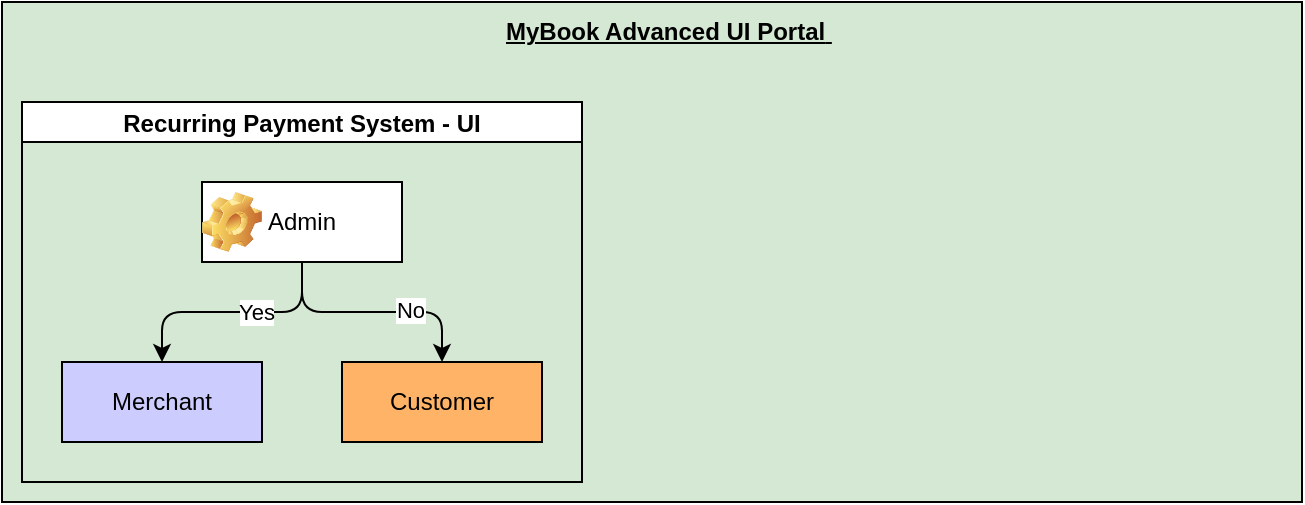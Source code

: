<mxfile version="24.0.4" type="github">
  <diagram name="Page-1" id="QXQrOLrh2TxL8ZML69AA">
    <mxGraphModel dx="1234" dy="576" grid="1" gridSize="10" guides="1" tooltips="1" connect="1" arrows="1" fold="1" page="1" pageScale="1" pageWidth="850" pageHeight="1100" math="0" shadow="0">
      <root>
        <mxCell id="0" />
        <mxCell id="1" parent="0" />
        <mxCell id="E8B6rwo0TzkrYEJieWMp-24" value="" style="rounded=0;whiteSpace=wrap;html=1;fillColor=#D5E8D4;" vertex="1" parent="1">
          <mxGeometry x="90" y="60" width="650" height="250" as="geometry" />
        </mxCell>
        <mxCell id="E8B6rwo0TzkrYEJieWMp-25" value="&lt;div style=&quot;&quot;&gt;&lt;span style=&quot;background-color: initial;&quot;&gt;MyBook Advanced UI Portal&lt;/span&gt;&lt;span style=&quot;background-color: initial; text-wrap: nowrap; color: rgba(0, 0, 0, 0); font-family: monospace; font-size: 0px;&quot;&gt;%3 CmxGraphModel%3E%3Croot%3E%3CmxCell%20id%3D%220%22%2F%3E%3CmxCell%20id%3D%221%22%20parent%3D%220%22%2F%3E%3CmxCell%20id%3D%222%22%20value%3D%22c%22%20style%3D%22ellipse%3BwhiteSpace%3Dwrap%3Bhtml%3D1%3B%22%20vertex%3D%221%22%20parent%3D%221%22%3E%3CmxGeometry%20x%3D%22340%22%20y%3D%22470%22%20width%3D%2210%22%20height%3D%2210%22%20as%3D%22geometry%22%2F%3E%3C%2FmxCell%3E%3C%2Froot%3E%3C%2FmxGraphModel%3E&lt;/span&gt;&lt;span style=&quot;background-color: initial;&quot;&gt;&amp;nbsp;&lt;/span&gt;&lt;span style=&quot;background-color: initial; text-wrap: nowrap; color: rgba(0, 0, 0, 0); font-family: monospace; font-size: 0px;&quot;&gt;%3CmxGraphModel%3E%3Croot%3E%3CmxCell%20id%3D%220%22%2F%3E%3CmxCell%20id%3D%221%22%20parent%3D%220%22%2F%3E%3CmxCell%20id%3D%222%22%20value%3D%22c%22%20style%3D%22ellipse%3BwhiteSpace%3Dwrap%3Bhtml%3D1%3B%22%20vertex%3D%221%22%20parent%3D%221%22%3E%3CmxGeometry%20x%3D%22340%22%20y%3D%22470%22%20width%3D%2210%22%20height%3D%2210%22%20as%3D%22geometry%22%2F%3E%3C%2FmxCell%3E%3C%2Froot%3E%3C%2FmxGraphModel%3E&amp;nbsp; UI&lt;/span&gt;&lt;/div&gt;" style="text;html=1;align=left;verticalAlign=middle;whiteSpace=wrap;rounded=1;fontStyle=5" vertex="1" parent="1">
          <mxGeometry x="340" y="60" width="190" height="30" as="geometry" />
        </mxCell>
        <mxCell id="E8B6rwo0TzkrYEJieWMp-26" value="Recurring Payment System - UI" style="swimlane;startSize=20;horizontal=1;childLayout=treeLayout;horizontalTree=0;resizable=0;containerType=tree;fontSize=12;" vertex="1" parent="1">
          <mxGeometry x="100" y="110" width="280" height="190" as="geometry" />
        </mxCell>
        <mxCell id="E8B6rwo0TzkrYEJieWMp-27" value="Admin" style="whiteSpace=wrap;html=1;" vertex="1" parent="E8B6rwo0TzkrYEJieWMp-26">
          <mxGeometry x="90" y="40" width="100" height="40" as="geometry" />
        </mxCell>
        <mxCell id="E8B6rwo0TzkrYEJieWMp-28" value="Merchant" style="whiteSpace=wrap;html=1;fillColor=#CCCCFF;" vertex="1" parent="E8B6rwo0TzkrYEJieWMp-26">
          <mxGeometry x="20" y="130" width="100" height="40" as="geometry" />
        </mxCell>
        <object label="" YES="" id="E8B6rwo0TzkrYEJieWMp-29">
          <mxCell style="edgeStyle=elbowEdgeStyle;elbow=vertical;html=1;rounded=1;curved=0;sourcePerimeterSpacing=0;targetPerimeterSpacing=0;startSize=6;endSize=6;" edge="1" parent="E8B6rwo0TzkrYEJieWMp-26" source="E8B6rwo0TzkrYEJieWMp-27" target="E8B6rwo0TzkrYEJieWMp-28">
            <mxGeometry relative="1" as="geometry" />
          </mxCell>
        </object>
        <mxCell id="E8B6rwo0TzkrYEJieWMp-32" value="Yes" style="edgeLabel;html=1;align=center;verticalAlign=middle;resizable=0;points=[];" vertex="1" connectable="0" parent="E8B6rwo0TzkrYEJieWMp-29">
          <mxGeometry x="-0.2" relative="1" as="geometry">
            <mxPoint as="offset" />
          </mxGeometry>
        </mxCell>
        <mxCell id="E8B6rwo0TzkrYEJieWMp-30" value="Customer" style="whiteSpace=wrap;html=1;fillColor=#FFB366;" vertex="1" parent="E8B6rwo0TzkrYEJieWMp-26">
          <mxGeometry x="160" y="130" width="100" height="40" as="geometry" />
        </mxCell>
        <object label="" No="" id="E8B6rwo0TzkrYEJieWMp-31">
          <mxCell style="edgeStyle=elbowEdgeStyle;elbow=vertical;html=1;rounded=1;curved=0;sourcePerimeterSpacing=0;targetPerimeterSpacing=0;startSize=6;endSize=6;" edge="1" parent="E8B6rwo0TzkrYEJieWMp-26" source="E8B6rwo0TzkrYEJieWMp-27" target="E8B6rwo0TzkrYEJieWMp-30">
            <mxGeometry relative="1" as="geometry" />
          </mxCell>
        </object>
        <mxCell id="E8B6rwo0TzkrYEJieWMp-33" value="No" style="edgeLabel;html=1;align=center;verticalAlign=middle;resizable=0;points=[];" vertex="1" connectable="0" parent="E8B6rwo0TzkrYEJieWMp-31">
          <mxGeometry x="0.317" y="1" relative="1" as="geometry">
            <mxPoint as="offset" />
          </mxGeometry>
        </mxCell>
        <mxCell id="E8B6rwo0TzkrYEJieWMp-36" value="" style="shape=image;html=1;verticalLabelPosition=bottom;verticalAlign=top;imageAspect=0;image=img/clipart/Gear_128x128.png" vertex="1" parent="E8B6rwo0TzkrYEJieWMp-26">
          <mxGeometry x="90" y="45" width="30" height="30" as="geometry" />
        </mxCell>
      </root>
    </mxGraphModel>
  </diagram>
</mxfile>
